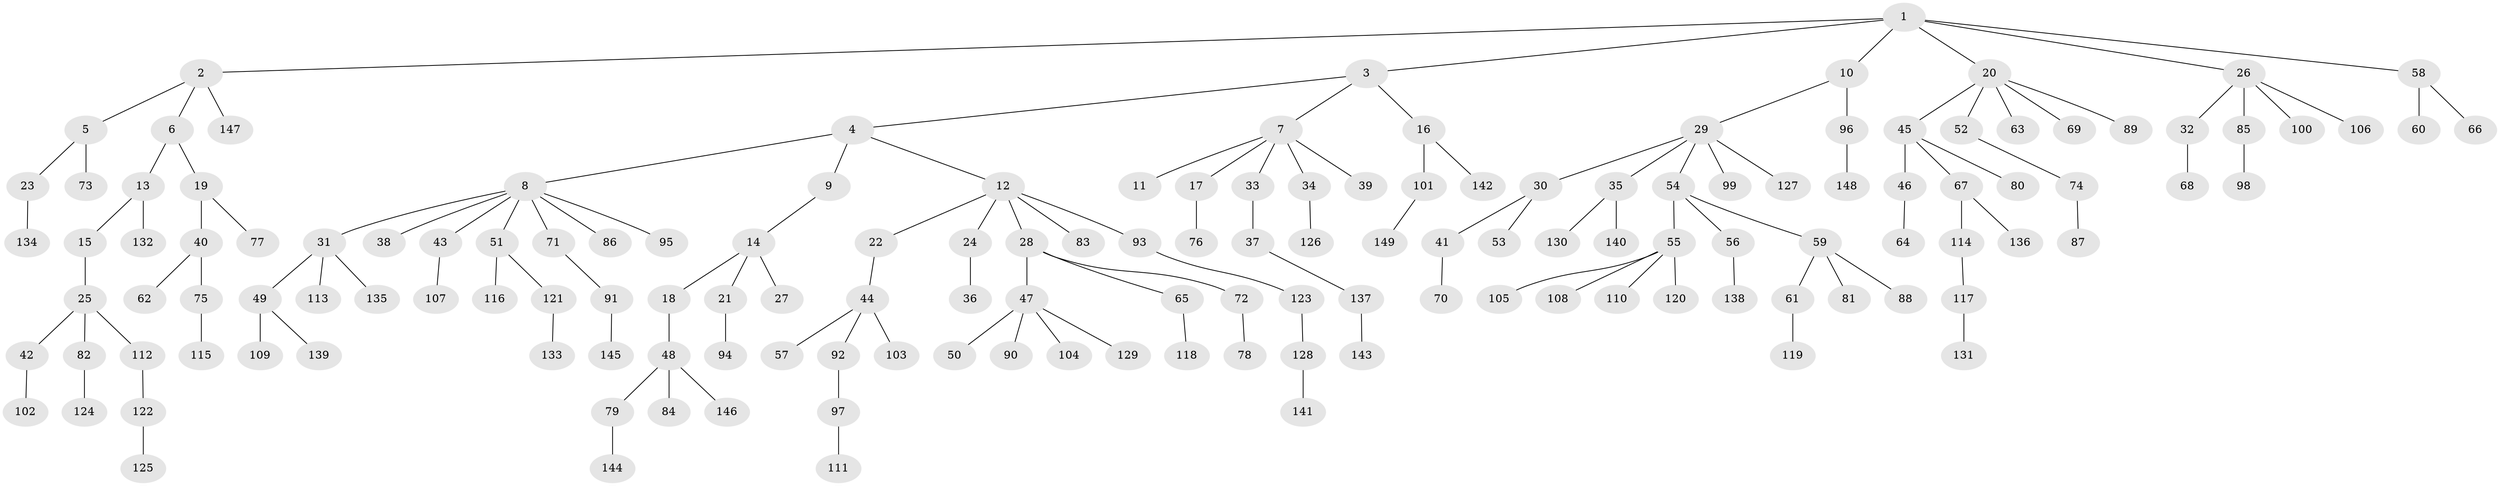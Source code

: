 // Generated by graph-tools (version 1.1) at 2025/50/03/09/25 03:50:24]
// undirected, 149 vertices, 148 edges
graph export_dot {
graph [start="1"]
  node [color=gray90,style=filled];
  1;
  2;
  3;
  4;
  5;
  6;
  7;
  8;
  9;
  10;
  11;
  12;
  13;
  14;
  15;
  16;
  17;
  18;
  19;
  20;
  21;
  22;
  23;
  24;
  25;
  26;
  27;
  28;
  29;
  30;
  31;
  32;
  33;
  34;
  35;
  36;
  37;
  38;
  39;
  40;
  41;
  42;
  43;
  44;
  45;
  46;
  47;
  48;
  49;
  50;
  51;
  52;
  53;
  54;
  55;
  56;
  57;
  58;
  59;
  60;
  61;
  62;
  63;
  64;
  65;
  66;
  67;
  68;
  69;
  70;
  71;
  72;
  73;
  74;
  75;
  76;
  77;
  78;
  79;
  80;
  81;
  82;
  83;
  84;
  85;
  86;
  87;
  88;
  89;
  90;
  91;
  92;
  93;
  94;
  95;
  96;
  97;
  98;
  99;
  100;
  101;
  102;
  103;
  104;
  105;
  106;
  107;
  108;
  109;
  110;
  111;
  112;
  113;
  114;
  115;
  116;
  117;
  118;
  119;
  120;
  121;
  122;
  123;
  124;
  125;
  126;
  127;
  128;
  129;
  130;
  131;
  132;
  133;
  134;
  135;
  136;
  137;
  138;
  139;
  140;
  141;
  142;
  143;
  144;
  145;
  146;
  147;
  148;
  149;
  1 -- 2;
  1 -- 3;
  1 -- 10;
  1 -- 20;
  1 -- 26;
  1 -- 58;
  2 -- 5;
  2 -- 6;
  2 -- 147;
  3 -- 4;
  3 -- 7;
  3 -- 16;
  4 -- 8;
  4 -- 9;
  4 -- 12;
  5 -- 23;
  5 -- 73;
  6 -- 13;
  6 -- 19;
  7 -- 11;
  7 -- 17;
  7 -- 33;
  7 -- 34;
  7 -- 39;
  8 -- 31;
  8 -- 38;
  8 -- 43;
  8 -- 51;
  8 -- 71;
  8 -- 86;
  8 -- 95;
  9 -- 14;
  10 -- 29;
  10 -- 96;
  12 -- 22;
  12 -- 24;
  12 -- 28;
  12 -- 83;
  12 -- 93;
  13 -- 15;
  13 -- 132;
  14 -- 18;
  14 -- 21;
  14 -- 27;
  15 -- 25;
  16 -- 101;
  16 -- 142;
  17 -- 76;
  18 -- 48;
  19 -- 40;
  19 -- 77;
  20 -- 45;
  20 -- 52;
  20 -- 63;
  20 -- 69;
  20 -- 89;
  21 -- 94;
  22 -- 44;
  23 -- 134;
  24 -- 36;
  25 -- 42;
  25 -- 82;
  25 -- 112;
  26 -- 32;
  26 -- 85;
  26 -- 100;
  26 -- 106;
  28 -- 47;
  28 -- 65;
  28 -- 72;
  29 -- 30;
  29 -- 35;
  29 -- 54;
  29 -- 99;
  29 -- 127;
  30 -- 41;
  30 -- 53;
  31 -- 49;
  31 -- 113;
  31 -- 135;
  32 -- 68;
  33 -- 37;
  34 -- 126;
  35 -- 130;
  35 -- 140;
  37 -- 137;
  40 -- 62;
  40 -- 75;
  41 -- 70;
  42 -- 102;
  43 -- 107;
  44 -- 57;
  44 -- 92;
  44 -- 103;
  45 -- 46;
  45 -- 67;
  45 -- 80;
  46 -- 64;
  47 -- 50;
  47 -- 90;
  47 -- 104;
  47 -- 129;
  48 -- 79;
  48 -- 84;
  48 -- 146;
  49 -- 109;
  49 -- 139;
  51 -- 116;
  51 -- 121;
  52 -- 74;
  54 -- 55;
  54 -- 56;
  54 -- 59;
  55 -- 105;
  55 -- 108;
  55 -- 110;
  55 -- 120;
  56 -- 138;
  58 -- 60;
  58 -- 66;
  59 -- 61;
  59 -- 81;
  59 -- 88;
  61 -- 119;
  65 -- 118;
  67 -- 114;
  67 -- 136;
  71 -- 91;
  72 -- 78;
  74 -- 87;
  75 -- 115;
  79 -- 144;
  82 -- 124;
  85 -- 98;
  91 -- 145;
  92 -- 97;
  93 -- 123;
  96 -- 148;
  97 -- 111;
  101 -- 149;
  112 -- 122;
  114 -- 117;
  117 -- 131;
  121 -- 133;
  122 -- 125;
  123 -- 128;
  128 -- 141;
  137 -- 143;
}
